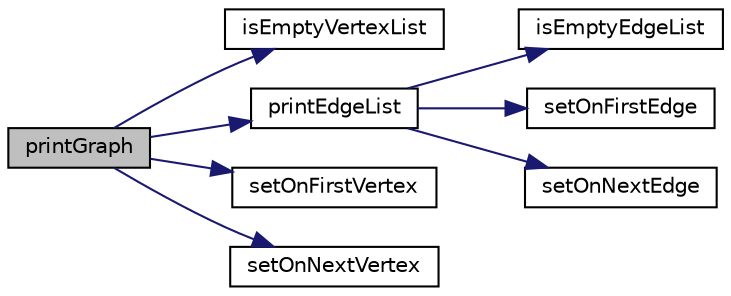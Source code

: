 digraph "printGraph"
{
 // LATEX_PDF_SIZE
  edge [fontname="Helvetica",fontsize="10",labelfontname="Helvetica",labelfontsize="10"];
  node [fontname="Helvetica",fontsize="10",shape=record];
  rankdir="LR";
  Node1 [label="printGraph",height=0.2,width=0.4,color="black", fillcolor="grey75", style="filled", fontcolor="black",tooltip=" "];
  Node1 -> Node2 [color="midnightblue",fontsize="10",style="solid",fontname="Helvetica"];
  Node2 [label="isEmptyVertexList",height=0.2,width=0.4,color="black", fillcolor="white", style="filled",URL="$graph_8c.html#a1203008614bf8ce2b17f1bbaffecd007",tooltip=" "];
  Node1 -> Node3 [color="midnightblue",fontsize="10",style="solid",fontname="Helvetica"];
  Node3 [label="printEdgeList",height=0.2,width=0.4,color="black", fillcolor="white", style="filled",URL="$graph_8c.html#ab9139bfc67e4768a802abc353c9bba75",tooltip=" "];
  Node3 -> Node4 [color="midnightblue",fontsize="10",style="solid",fontname="Helvetica"];
  Node4 [label="isEmptyEdgeList",height=0.2,width=0.4,color="black", fillcolor="white", style="filled",URL="$graph_8c.html#a23fcce81161dcd61c227ea39044d3ddf",tooltip=" "];
  Node3 -> Node5 [color="midnightblue",fontsize="10",style="solid",fontname="Helvetica"];
  Node5 [label="setOnFirstEdge",height=0.2,width=0.4,color="black", fillcolor="white", style="filled",URL="$graph_8c.html#a5ea8940aee82dd025d3075b93a557747",tooltip=" "];
  Node3 -> Node6 [color="midnightblue",fontsize="10",style="solid",fontname="Helvetica"];
  Node6 [label="setOnNextEdge",height=0.2,width=0.4,color="black", fillcolor="white", style="filled",URL="$graph_8c.html#adf3b37482354d1dcdd7583f770102700",tooltip=" "];
  Node1 -> Node7 [color="midnightblue",fontsize="10",style="solid",fontname="Helvetica"];
  Node7 [label="setOnFirstVertex",height=0.2,width=0.4,color="black", fillcolor="white", style="filled",URL="$graph_8c.html#a10e7eae43d2c901ee3f086585a9ac030",tooltip=" "];
  Node1 -> Node8 [color="midnightblue",fontsize="10",style="solid",fontname="Helvetica"];
  Node8 [label="setOnNextVertex",height=0.2,width=0.4,color="black", fillcolor="white", style="filled",URL="$graph_8c.html#a75e114a291a78e8c3a1c1815e78b99d3",tooltip=" "];
}
